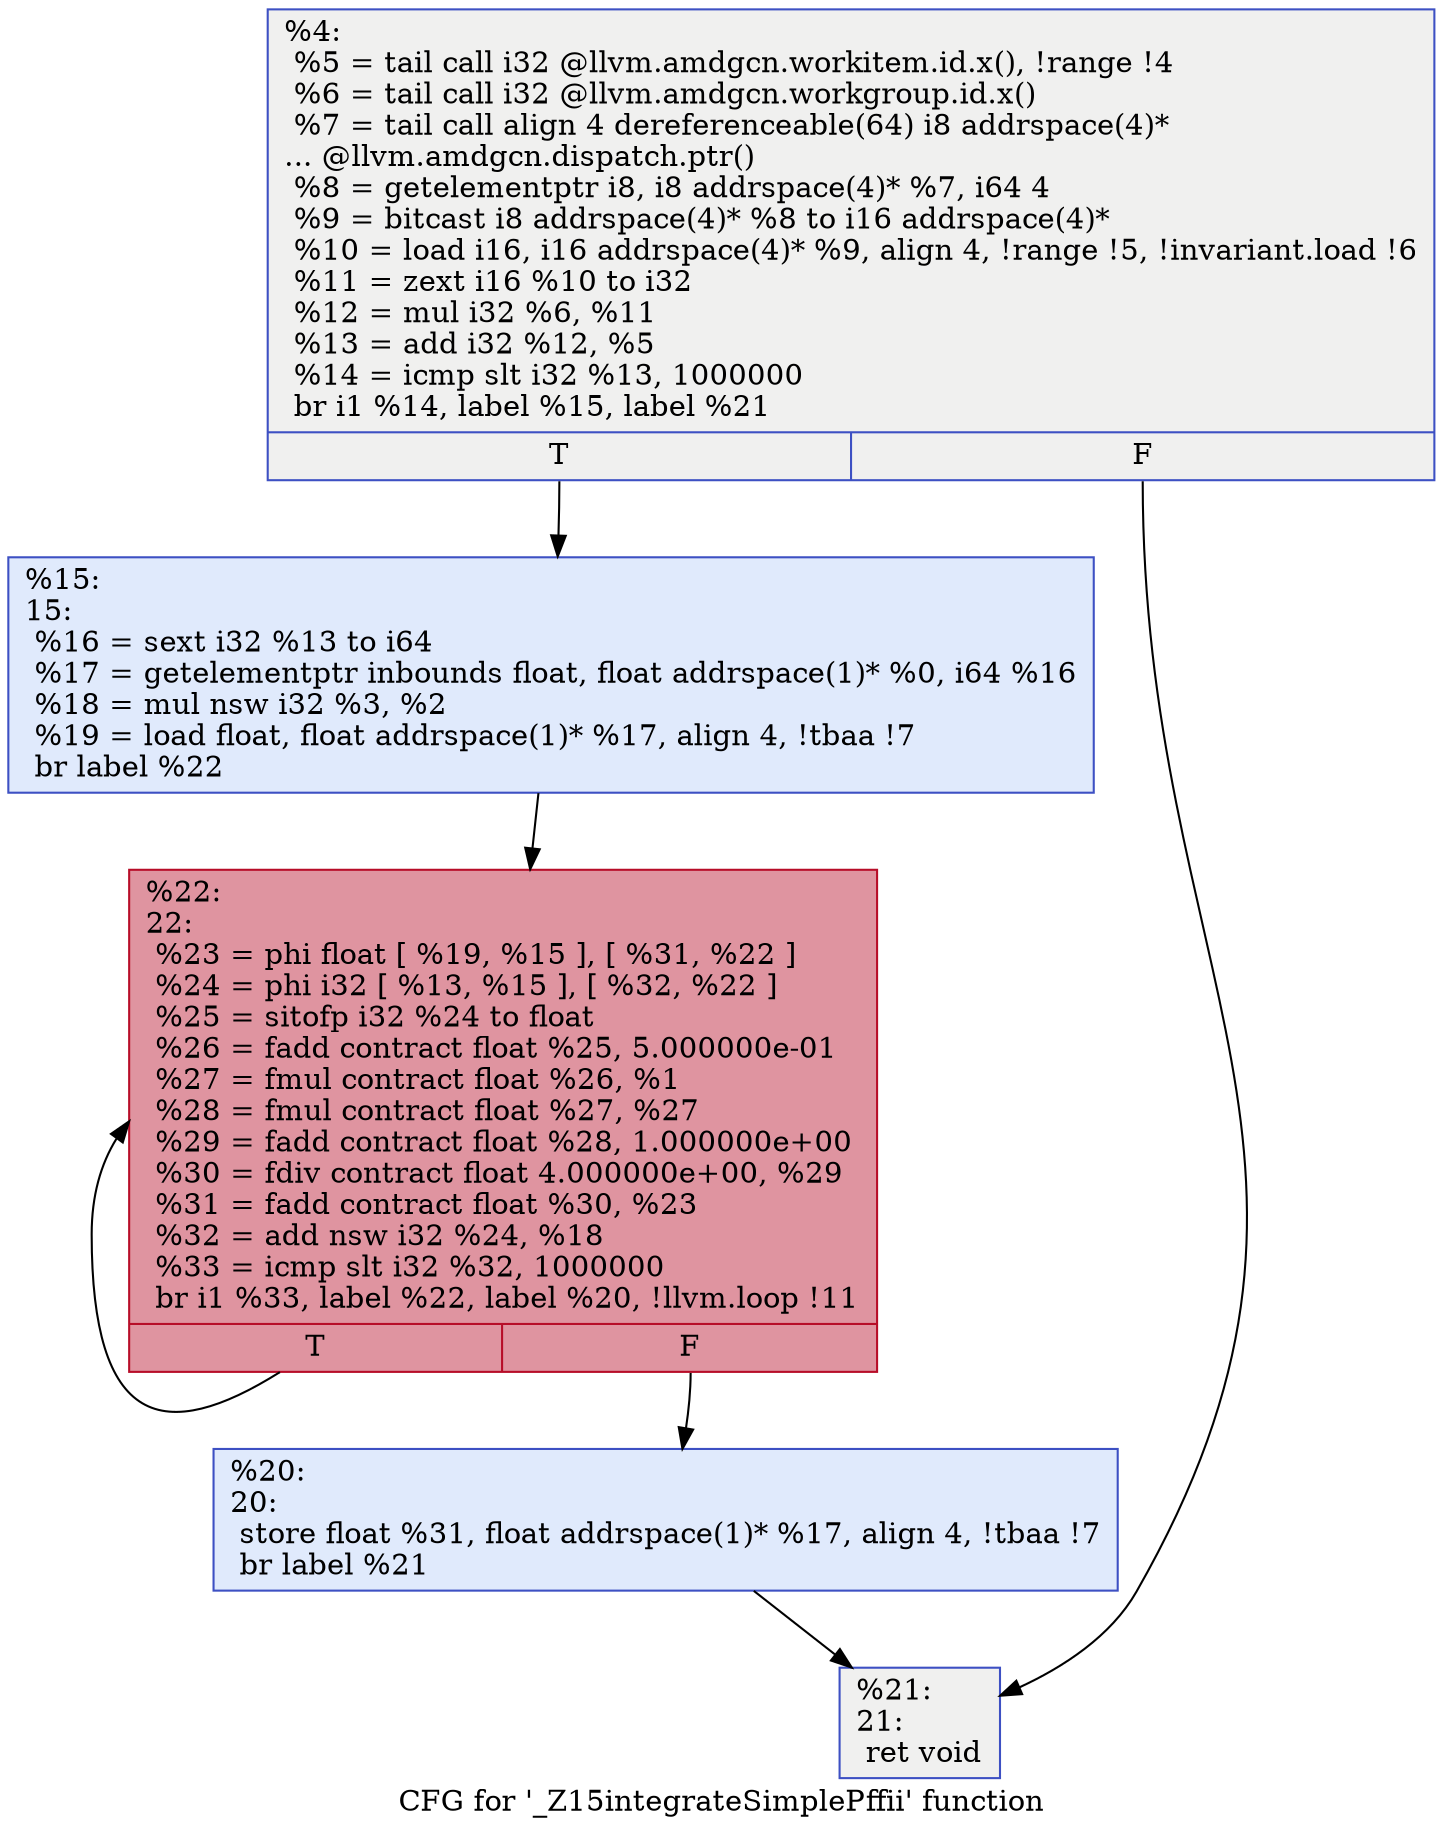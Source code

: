 digraph "CFG for '_Z15integrateSimplePffii' function" {
	label="CFG for '_Z15integrateSimplePffii' function";

	Node0x5769250 [shape=record,color="#3d50c3ff", style=filled, fillcolor="#dedcdb70",label="{%4:\l  %5 = tail call i32 @llvm.amdgcn.workitem.id.x(), !range !4\l  %6 = tail call i32 @llvm.amdgcn.workgroup.id.x()\l  %7 = tail call align 4 dereferenceable(64) i8 addrspace(4)*\l... @llvm.amdgcn.dispatch.ptr()\l  %8 = getelementptr i8, i8 addrspace(4)* %7, i64 4\l  %9 = bitcast i8 addrspace(4)* %8 to i16 addrspace(4)*\l  %10 = load i16, i16 addrspace(4)* %9, align 4, !range !5, !invariant.load !6\l  %11 = zext i16 %10 to i32\l  %12 = mul i32 %6, %11\l  %13 = add i32 %12, %5\l  %14 = icmp slt i32 %13, 1000000\l  br i1 %14, label %15, label %21\l|{<s0>T|<s1>F}}"];
	Node0x5769250:s0 -> Node0x57692a0;
	Node0x5769250:s1 -> Node0x576b1b0;
	Node0x57692a0 [shape=record,color="#3d50c3ff", style=filled, fillcolor="#b9d0f970",label="{%15:\l15:                                               \l  %16 = sext i32 %13 to i64\l  %17 = getelementptr inbounds float, float addrspace(1)* %0, i64 %16\l  %18 = mul nsw i32 %3, %2\l  %19 = load float, float addrspace(1)* %17, align 4, !tbaa !7\l  br label %22\l}"];
	Node0x57692a0 -> Node0x576b6b0;
	Node0x576b7b0 [shape=record,color="#3d50c3ff", style=filled, fillcolor="#b9d0f970",label="{%20:\l20:                                               \l  store float %31, float addrspace(1)* %17, align 4, !tbaa !7\l  br label %21\l}"];
	Node0x576b7b0 -> Node0x576b1b0;
	Node0x576b1b0 [shape=record,color="#3d50c3ff", style=filled, fillcolor="#dedcdb70",label="{%21:\l21:                                               \l  ret void\l}"];
	Node0x576b6b0 [shape=record,color="#b70d28ff", style=filled, fillcolor="#b70d2870",label="{%22:\l22:                                               \l  %23 = phi float [ %19, %15 ], [ %31, %22 ]\l  %24 = phi i32 [ %13, %15 ], [ %32, %22 ]\l  %25 = sitofp i32 %24 to float\l  %26 = fadd contract float %25, 5.000000e-01\l  %27 = fmul contract float %26, %1\l  %28 = fmul contract float %27, %27\l  %29 = fadd contract float %28, 1.000000e+00\l  %30 = fdiv contract float 4.000000e+00, %29\l  %31 = fadd contract float %30, %23\l  %32 = add nsw i32 %24, %18\l  %33 = icmp slt i32 %32, 1000000\l  br i1 %33, label %22, label %20, !llvm.loop !11\l|{<s0>T|<s1>F}}"];
	Node0x576b6b0:s0 -> Node0x576b6b0;
	Node0x576b6b0:s1 -> Node0x576b7b0;
}
